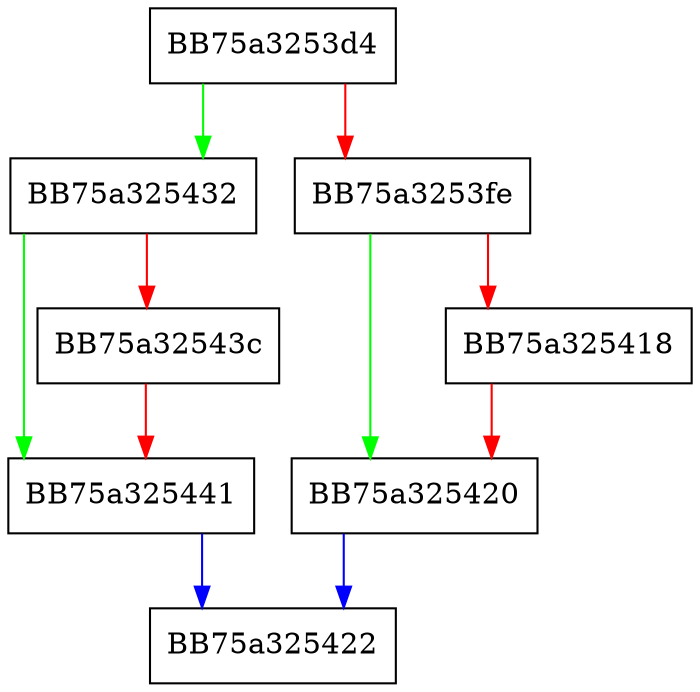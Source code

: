 digraph GetProcessFlag {
  node [shape="box"];
  graph [splines=ortho];
  BB75a3253d4 -> BB75a325432 [color="green"];
  BB75a3253d4 -> BB75a3253fe [color="red"];
  BB75a3253fe -> BB75a325420 [color="green"];
  BB75a3253fe -> BB75a325418 [color="red"];
  BB75a325418 -> BB75a325420 [color="red"];
  BB75a325420 -> BB75a325422 [color="blue"];
  BB75a325432 -> BB75a325441 [color="green"];
  BB75a325432 -> BB75a32543c [color="red"];
  BB75a32543c -> BB75a325441 [color="red"];
  BB75a325441 -> BB75a325422 [color="blue"];
}